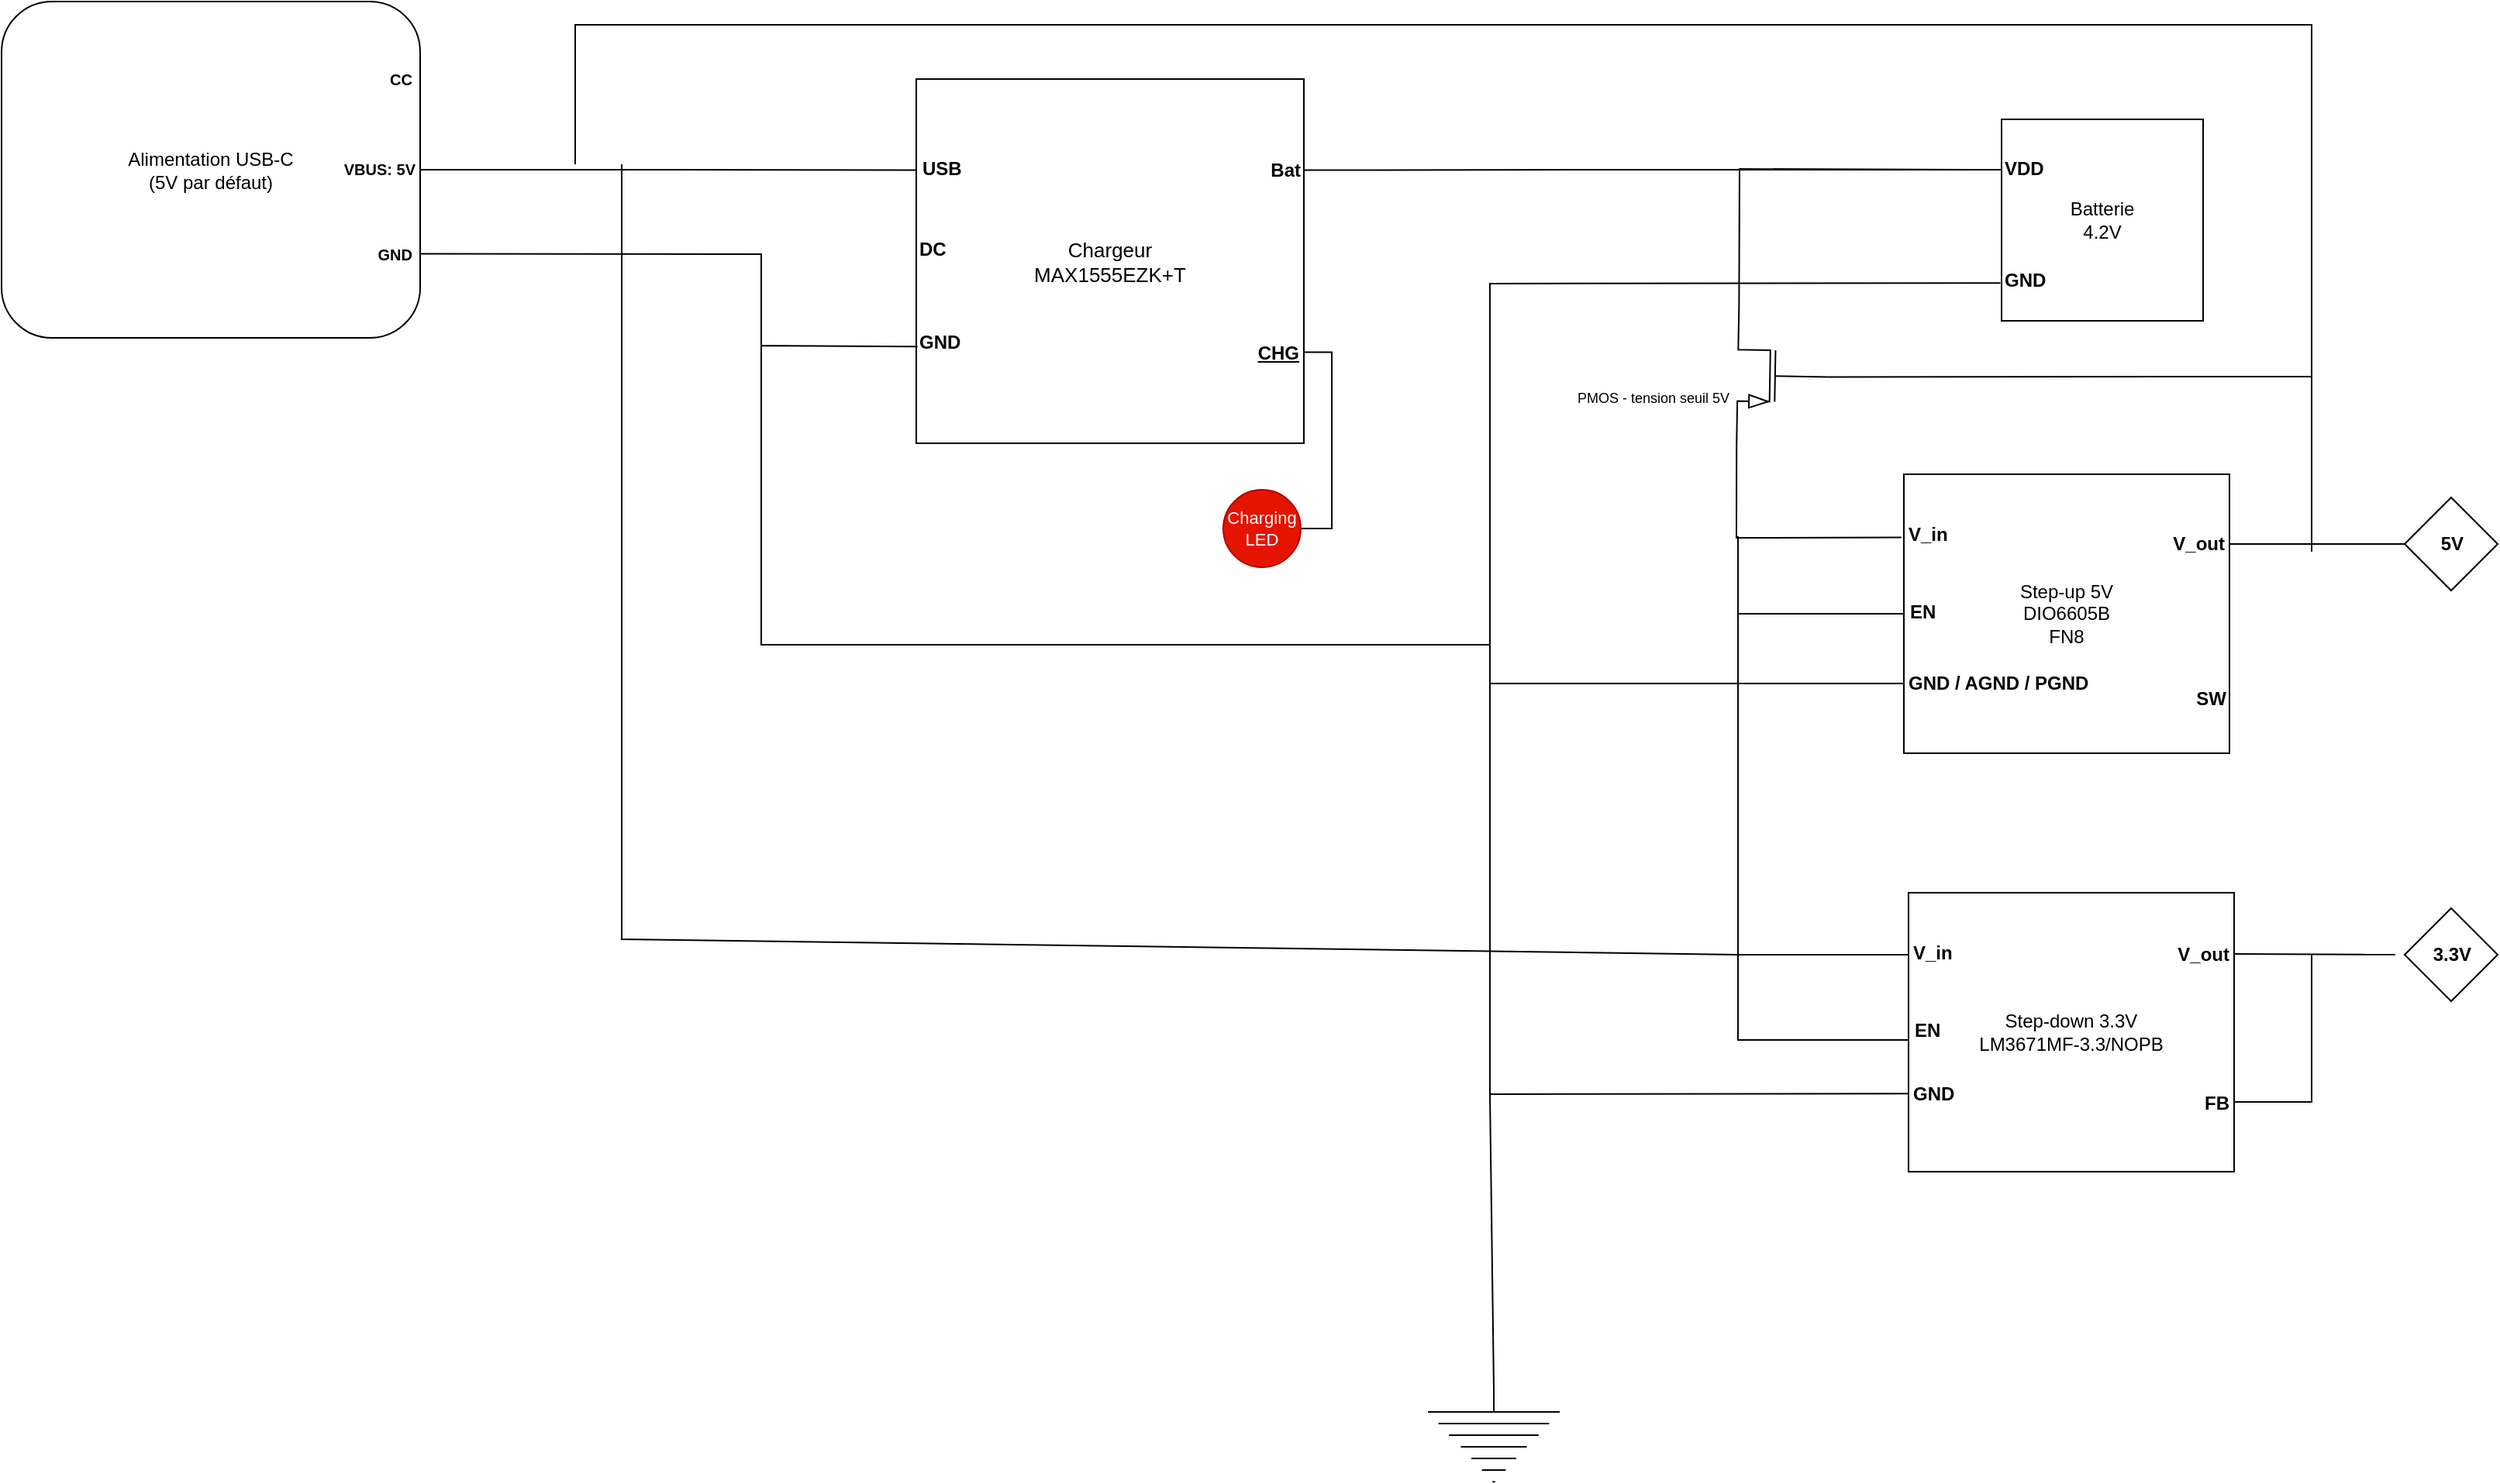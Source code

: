<mxfile>
    <diagram id="GRGsdlj5yzgLRBacjzJt" name="Page-1">
        <mxGraphModel dx="2121" dy="595" grid="1" gridSize="10" guides="1" tooltips="1" connect="1" arrows="1" fold="1" page="1" pageScale="1" pageWidth="827" pageHeight="1169" math="0" shadow="0">
            <root>
                <mxCell id="0"/>
                <mxCell id="1" parent="0"/>
                <mxCell id="t5J90V0ew_fXhRU_Fx8T-35" style="edgeStyle=orthogonalEdgeStyle;rounded=0;orthogonalLoop=1;jettySize=auto;html=1;entryX=0;entryY=0.25;entryDx=0;entryDy=0;fontSize=12;endArrow=none;endFill=0;" parent="1" source="t5J90V0ew_fXhRU_Fx8T-3" target="t5J90V0ew_fXhRU_Fx8T-29" edge="1">
                    <mxGeometry relative="1" as="geometry"/>
                </mxCell>
                <mxCell id="t5J90V0ew_fXhRU_Fx8T-3" value="&lt;div&gt;Alimentation USB-C&lt;/div&gt;&lt;div&gt;(5V par défaut)&lt;br&gt;&lt;/div&gt;" style="rounded=1;whiteSpace=wrap;html=1;" parent="1" vertex="1">
                    <mxGeometry x="-610" y="25" width="270" height="217" as="geometry"/>
                </mxCell>
                <mxCell id="t5J90V0ew_fXhRU_Fx8T-36" style="edgeStyle=orthogonalEdgeStyle;rounded=0;orthogonalLoop=1;jettySize=auto;html=1;exitX=0;exitY=0.25;exitDx=0;exitDy=0;entryX=1;entryY=0.25;entryDx=0;entryDy=0;fontSize=12;endArrow=none;endFill=0;" parent="1" source="t5J90V0ew_fXhRU_Fx8T-6" target="t5J90V0ew_fXhRU_Fx8T-29" edge="1">
                    <mxGeometry relative="1" as="geometry"/>
                </mxCell>
                <mxCell id="t5J90V0ew_fXhRU_Fx8T-6" value="&lt;div&gt;Batterie&lt;/div&gt;&lt;div&gt;4.2V&lt;br&gt;&lt;/div&gt;" style="whiteSpace=wrap;html=1;aspect=fixed;" parent="1" vertex="1">
                    <mxGeometry x="680" y="101" width="130" height="130" as="geometry"/>
                </mxCell>
                <mxCell id="t5J90V0ew_fXhRU_Fx8T-37" style="edgeStyle=orthogonalEdgeStyle;rounded=0;orthogonalLoop=1;jettySize=auto;html=1;exitX=1;exitY=0.5;exitDx=0;exitDy=0;fontSize=12;endArrow=none;endFill=0;entryX=1;entryY=0.75;entryDx=0;entryDy=0;" parent="1" source="t5J90V0ew_fXhRU_Fx8T-26" target="t5J90V0ew_fXhRU_Fx8T-29" edge="1">
                    <mxGeometry relative="1" as="geometry">
                        <mxPoint x="250" y="340" as="targetPoint"/>
                    </mxGeometry>
                </mxCell>
                <mxCell id="t5J90V0ew_fXhRU_Fx8T-26" value="&lt;div style=&quot;font-size: 11px;&quot;&gt;&lt;font style=&quot;font-size: 11px;&quot;&gt;Charging&lt;/font&gt;&lt;/div&gt;&lt;div style=&quot;font-size: 11px;&quot;&gt;&lt;font style=&quot;font-size: 11px;&quot;&gt;LED&lt;/font&gt;&lt;br&gt;&lt;/div&gt;" style="ellipse;whiteSpace=wrap;html=1;aspect=fixed;fillColor=#e51400;fontColor=#ffffff;strokeColor=#B20000;" parent="1" vertex="1">
                    <mxGeometry x="178" y="340" width="50" height="50" as="geometry"/>
                </mxCell>
                <mxCell id="t5J90V0ew_fXhRU_Fx8T-38" value="" style="group" parent="1" connectable="0" vertex="1">
                    <mxGeometry x="-20" y="75" width="250" height="235" as="geometry"/>
                </mxCell>
                <mxCell id="t5J90V0ew_fXhRU_Fx8T-29" value="&lt;div&gt;Chargeur&lt;/div&gt;&lt;div&gt;MAX1555EZK+T&lt;br&gt;&lt;/div&gt;" style="rounded=0;whiteSpace=wrap;html=1;fontSize=13;" parent="t5J90V0ew_fXhRU_Fx8T-38" vertex="1">
                    <mxGeometry width="250" height="235" as="geometry"/>
                </mxCell>
                <mxCell id="t5J90V0ew_fXhRU_Fx8T-30" value="USB" style="text;html=1;resizable=0;autosize=1;align=left;verticalAlign=middle;points=[];fillColor=none;strokeColor=none;rounded=0;fontSize=12;fontStyle=1" parent="t5J90V0ew_fXhRU_Fx8T-38" vertex="1">
                    <mxGeometry x="2" y="43" width="50" height="30" as="geometry"/>
                </mxCell>
                <mxCell id="t5J90V0ew_fXhRU_Fx8T-31" value="DC" style="text;html=1;resizable=0;autosize=1;align=left;verticalAlign=middle;points=[];fillColor=none;strokeColor=none;rounded=0;fontSize=12;fontStyle=1" parent="t5J90V0ew_fXhRU_Fx8T-38" vertex="1">
                    <mxGeometry y="95" width="40" height="30" as="geometry"/>
                </mxCell>
                <mxCell id="t5J90V0ew_fXhRU_Fx8T-32" value="GND" style="text;html=1;resizable=0;autosize=1;align=left;verticalAlign=middle;points=[];fillColor=none;strokeColor=none;rounded=0;fontSize=12;fontStyle=1" parent="t5J90V0ew_fXhRU_Fx8T-38" vertex="1">
                    <mxGeometry y="155" width="50" height="30" as="geometry"/>
                </mxCell>
                <mxCell id="t5J90V0ew_fXhRU_Fx8T-33" value="&lt;div align=&quot;right&quot;&gt;Bat&lt;/div&gt;" style="text;html=1;resizable=0;autosize=1;align=right;verticalAlign=middle;points=[];fillColor=none;strokeColor=none;rounded=0;fontSize=12;fontStyle=1" parent="t5J90V0ew_fXhRU_Fx8T-38" vertex="1">
                    <mxGeometry x="209" y="44" width="40" height="30" as="geometry"/>
                </mxCell>
                <mxCell id="t5J90V0ew_fXhRU_Fx8T-34" value="&lt;u&gt;CHG&lt;/u&gt;" style="text;html=1;resizable=0;autosize=1;align=right;verticalAlign=middle;points=[];fillColor=none;strokeColor=none;rounded=0;fontSize=12;fontStyle=1" parent="t5J90V0ew_fXhRU_Fx8T-38" vertex="1">
                    <mxGeometry x="198" y="162" width="50" height="30" as="geometry"/>
                </mxCell>
                <mxCell id="t5J90V0ew_fXhRU_Fx8T-46" style="edgeStyle=orthogonalEdgeStyle;rounded=0;orthogonalLoop=1;jettySize=auto;html=1;exitX=1;exitY=0.25;exitDx=0;exitDy=0;fontSize=12;endArrow=none;endFill=0;entryX=0;entryY=0.5;entryDx=0;entryDy=0;entryPerimeter=0;" parent="1" source="t5J90V0ew_fXhRU_Fx8T-39" target="t5J90V0ew_fXhRU_Fx8T-47" edge="1">
                    <mxGeometry relative="1" as="geometry">
                        <mxPoint x="690" y="143.5" as="sourcePoint"/>
                        <mxPoint x="900" y="370" as="targetPoint"/>
                    </mxGeometry>
                </mxCell>
                <mxCell id="t5J90V0ew_fXhRU_Fx8T-49" value="" style="group" parent="1" connectable="0" vertex="1">
                    <mxGeometry x="939" y="345" width="61" height="60" as="geometry"/>
                </mxCell>
                <mxCell id="t5J90V0ew_fXhRU_Fx8T-47" value="" style="pointerEvents=1;verticalLabelPosition=bottom;shadow=0;dashed=0;align=center;html=1;verticalAlign=top;shape=mxgraph.electrical.signal_sources.source;aspect=fixed;points=[[0.5,0,0],[1,0.5,0],[0.5,1,0],[0,0.5,0]];elSignalType=none;elSourceType=dependent;fontSize=12;" parent="t5J90V0ew_fXhRU_Fx8T-49" vertex="1">
                    <mxGeometry x="1" width="60" height="60" as="geometry"/>
                </mxCell>
                <mxCell id="t5J90V0ew_fXhRU_Fx8T-48" value="5V" style="text;html=1;resizable=0;autosize=1;align=right;verticalAlign=middle;points=[];fillColor=none;strokeColor=none;rounded=0;fontSize=12;fontStyle=1" parent="t5J90V0ew_fXhRU_Fx8T-49" vertex="1">
                    <mxGeometry y="15" width="40" height="30" as="geometry"/>
                </mxCell>
                <mxCell id="t5J90V0ew_fXhRU_Fx8T-52" value="" style="endArrow=none;html=1;strokeWidth=1;rounded=0;fontSize=12;entryX=0;entryY=0.5;entryDx=0;entryDy=0;" parent="1" target="t5J90V0ew_fXhRU_Fx8T-39" edge="1">
                    <mxGeometry width="100" relative="1" as="geometry">
                        <mxPoint x="510" y="370" as="sourcePoint"/>
                        <mxPoint x="780" y="540" as="targetPoint"/>
                        <Array as="points">
                            <mxPoint x="510" y="420"/>
                        </Array>
                    </mxGeometry>
                </mxCell>
                <mxCell id="t5J90V0ew_fXhRU_Fx8T-56" value="" style="group" parent="1" connectable="0" vertex="1">
                    <mxGeometry x="617" y="330" width="210" height="180" as="geometry"/>
                </mxCell>
                <mxCell id="t5J90V0ew_fXhRU_Fx8T-39" value="&lt;div&gt;Step-up 5V&lt;/div&gt;&lt;div&gt;DIO6605B&lt;br&gt;&lt;/div&gt;FN8" style="rounded=0;whiteSpace=wrap;html=1;fontSize=12;" parent="t5J90V0ew_fXhRU_Fx8T-56" vertex="1">
                    <mxGeometry width="210" height="180" as="geometry"/>
                </mxCell>
                <mxCell id="t5J90V0ew_fXhRU_Fx8T-40" value="V_in" style="text;html=1;resizable=0;autosize=1;align=left;verticalAlign=middle;points=[];fillColor=none;strokeColor=none;rounded=0;fontSize=12;fontStyle=1" parent="t5J90V0ew_fXhRU_Fx8T-56" vertex="1">
                    <mxGeometry x="1" y="24" width="50" height="30" as="geometry"/>
                </mxCell>
                <mxCell id="t5J90V0ew_fXhRU_Fx8T-41" value="V_out" style="text;html=1;resizable=0;autosize=1;align=right;verticalAlign=middle;points=[];fillColor=none;strokeColor=none;rounded=0;fontSize=12;fontStyle=1" parent="t5J90V0ew_fXhRU_Fx8T-56" vertex="1">
                    <mxGeometry x="148" y="30" width="60" height="30" as="geometry"/>
                </mxCell>
                <mxCell id="t5J90V0ew_fXhRU_Fx8T-42" value="EN" style="text;html=1;resizable=0;autosize=1;align=left;verticalAlign=middle;points=[];fillColor=none;strokeColor=none;rounded=0;fontSize=12;fontStyle=1" parent="t5J90V0ew_fXhRU_Fx8T-56" vertex="1">
                    <mxGeometry x="2" y="74" width="40" height="30" as="geometry"/>
                </mxCell>
                <mxCell id="t5J90V0ew_fXhRU_Fx8T-43" value="GND / AGND / PGND" style="text;html=1;resizable=0;autosize=1;align=left;verticalAlign=middle;points=[];fillColor=none;strokeColor=none;rounded=0;fontSize=12;fontStyle=1" parent="t5J90V0ew_fXhRU_Fx8T-56" vertex="1">
                    <mxGeometry x="1" y="120" width="130" height="30" as="geometry"/>
                </mxCell>
                <mxCell id="t5J90V0ew_fXhRU_Fx8T-44" value="SW" style="text;html=1;resizable=0;autosize=1;align=right;verticalAlign=middle;points=[];fillColor=none;strokeColor=none;rounded=0;fontSize=12;fontStyle=1" parent="t5J90V0ew_fXhRU_Fx8T-56" vertex="1">
                    <mxGeometry x="169" y="130" width="40" height="30" as="geometry"/>
                </mxCell>
                <mxCell id="t5J90V0ew_fXhRU_Fx8T-57" value="" style="group" parent="1" connectable="0" vertex="1">
                    <mxGeometry x="939" y="610" width="61" height="60" as="geometry"/>
                </mxCell>
                <mxCell id="t5J90V0ew_fXhRU_Fx8T-58" value="" style="pointerEvents=1;verticalLabelPosition=bottom;shadow=0;dashed=0;align=center;html=1;verticalAlign=top;shape=mxgraph.electrical.signal_sources.source;aspect=fixed;points=[[0.5,0,0],[1,0.5,0],[0.5,1,0],[0,0.5,0]];elSignalType=none;elSourceType=dependent;fontSize=12;" parent="t5J90V0ew_fXhRU_Fx8T-57" vertex="1">
                    <mxGeometry x="1" width="60" height="60" as="geometry"/>
                </mxCell>
                <mxCell id="t5J90V0ew_fXhRU_Fx8T-59" value="3.3V" style="text;html=1;resizable=0;autosize=1;align=right;verticalAlign=middle;points=[];fillColor=none;strokeColor=none;rounded=0;fontSize=12;fontStyle=1" parent="t5J90V0ew_fXhRU_Fx8T-57" vertex="1">
                    <mxGeometry x="-5" y="15" width="50" height="30" as="geometry"/>
                </mxCell>
                <mxCell id="t5J90V0ew_fXhRU_Fx8T-60" value="" style="group" parent="1" connectable="0" vertex="1">
                    <mxGeometry x="620" y="600" width="210" height="180" as="geometry"/>
                </mxCell>
                <mxCell id="t5J90V0ew_fXhRU_Fx8T-61" value="&lt;div&gt;Step-down 3.3V&lt;/div&gt;&lt;div&gt;LM3671MF-3.3/NOPB&lt;br&gt;&lt;/div&gt;" style="rounded=0;whiteSpace=wrap;html=1;fontSize=12;" parent="t5J90V0ew_fXhRU_Fx8T-60" vertex="1">
                    <mxGeometry width="210" height="180" as="geometry"/>
                </mxCell>
                <mxCell id="t5J90V0ew_fXhRU_Fx8T-62" value="V_in" style="text;html=1;resizable=0;autosize=1;align=left;verticalAlign=middle;points=[];fillColor=none;strokeColor=none;rounded=0;fontSize=12;fontStyle=1" parent="t5J90V0ew_fXhRU_Fx8T-60" vertex="1">
                    <mxGeometry x="1" y="24" width="50" height="30" as="geometry"/>
                </mxCell>
                <mxCell id="t5J90V0ew_fXhRU_Fx8T-63" value="V_out" style="text;html=1;resizable=0;autosize=1;align=right;verticalAlign=middle;points=[];fillColor=none;strokeColor=none;rounded=0;fontSize=12;fontStyle=1" parent="t5J90V0ew_fXhRU_Fx8T-60" vertex="1">
                    <mxGeometry x="148" y="25" width="60" height="30" as="geometry"/>
                </mxCell>
                <mxCell id="t5J90V0ew_fXhRU_Fx8T-64" value="EN" style="text;html=1;resizable=0;autosize=1;align=left;verticalAlign=middle;points=[];fillColor=none;strokeColor=none;rounded=0;fontSize=12;fontStyle=1" parent="t5J90V0ew_fXhRU_Fx8T-60" vertex="1">
                    <mxGeometry x="2" y="74" width="40" height="30" as="geometry"/>
                </mxCell>
                <mxCell id="t5J90V0ew_fXhRU_Fx8T-65" value="GND" style="text;html=1;resizable=0;autosize=1;align=left;verticalAlign=middle;points=[];fillColor=none;strokeColor=none;rounded=0;fontSize=12;fontStyle=1" parent="t5J90V0ew_fXhRU_Fx8T-60" vertex="1">
                    <mxGeometry x="1" y="115" width="50" height="30" as="geometry"/>
                </mxCell>
                <mxCell id="t5J90V0ew_fXhRU_Fx8T-66" value="FB" style="text;html=1;resizable=0;autosize=1;align=right;verticalAlign=middle;points=[];fillColor=none;strokeColor=none;rounded=0;fontSize=12;fontStyle=1" parent="t5J90V0ew_fXhRU_Fx8T-60" vertex="1">
                    <mxGeometry x="168" y="121" width="40" height="30" as="geometry"/>
                </mxCell>
                <mxCell id="t5J90V0ew_fXhRU_Fx8T-67" value="" style="endArrow=none;html=1;strokeWidth=1;rounded=0;fontSize=12;" parent="1" edge="1">
                    <mxGeometry width="100" relative="1" as="geometry">
                        <mxPoint x="510" y="420" as="sourcePoint"/>
                        <mxPoint x="620" y="640" as="targetPoint"/>
                        <Array as="points">
                            <mxPoint x="510" y="640"/>
                        </Array>
                    </mxGeometry>
                </mxCell>
                <mxCell id="t5J90V0ew_fXhRU_Fx8T-68" value="" style="endArrow=none;html=1;strokeWidth=1;rounded=0;fontSize=12;" parent="1" edge="1">
                    <mxGeometry width="100" relative="1" as="geometry">
                        <mxPoint x="510" y="640" as="sourcePoint"/>
                        <mxPoint x="620" y="695" as="targetPoint"/>
                        <Array as="points">
                            <mxPoint x="510" y="695"/>
                        </Array>
                    </mxGeometry>
                </mxCell>
                <mxCell id="t5J90V0ew_fXhRU_Fx8T-69" value="" style="endArrow=none;html=1;strokeWidth=1;rounded=0;fontSize=12;" parent="1" target="t5J90V0ew_fXhRU_Fx8T-59" edge="1">
                    <mxGeometry width="100" relative="1" as="geometry">
                        <mxPoint x="830" y="639.5" as="sourcePoint"/>
                        <mxPoint x="930" y="670" as="targetPoint"/>
                    </mxGeometry>
                </mxCell>
                <mxCell id="t5J90V0ew_fXhRU_Fx8T-71" value="" style="endArrow=none;html=1;strokeWidth=1;rounded=0;fontSize=12;exitX=1;exitY=0.75;exitDx=0;exitDy=0;" parent="1" source="t5J90V0ew_fXhRU_Fx8T-61" edge="1">
                    <mxGeometry width="100" relative="1" as="geometry">
                        <mxPoint x="830" y="740" as="sourcePoint"/>
                        <mxPoint x="880" y="640" as="targetPoint"/>
                        <Array as="points">
                            <mxPoint x="880" y="735"/>
                        </Array>
                    </mxGeometry>
                </mxCell>
                <mxCell id="t5J90V0ew_fXhRU_Fx8T-72" value="GND" style="text;html=1;resizable=0;autosize=1;align=left;verticalAlign=middle;points=[];fillColor=none;strokeColor=none;rounded=0;fontSize=12;fontStyle=1" parent="1" vertex="1">
                    <mxGeometry x="680" y="190" width="50" height="30" as="geometry"/>
                </mxCell>
                <mxCell id="t5J90V0ew_fXhRU_Fx8T-73" value="" style="pointerEvents=1;verticalLabelPosition=bottom;shadow=0;dashed=0;align=center;html=1;verticalAlign=top;shape=mxgraph.electrical.signal_sources.protective_earth;fontSize=12;" parent="1" vertex="1">
                    <mxGeometry x="310" y="920" width="85" height="60" as="geometry"/>
                </mxCell>
                <mxCell id="t5J90V0ew_fXhRU_Fx8T-74" value="" style="endArrow=none;html=1;strokeWidth=1;rounded=0;fontSize=12;entryX=0.001;entryY=0.72;entryDx=0;entryDy=0;exitX=0.5;exitY=0;exitDx=0;exitDy=0;exitPerimeter=0;entryPerimeter=0;" parent="1" source="t5J90V0ew_fXhRU_Fx8T-73" target="t5J90V0ew_fXhRU_Fx8T-61" edge="1">
                    <mxGeometry width="100" relative="1" as="geometry">
                        <mxPoint x="310" y="770" as="sourcePoint"/>
                        <mxPoint x="410" y="770" as="targetPoint"/>
                        <Array as="points">
                            <mxPoint x="350" y="730"/>
                        </Array>
                    </mxGeometry>
                </mxCell>
                <mxCell id="t5J90V0ew_fXhRU_Fx8T-75" value="" style="endArrow=none;html=1;strokeWidth=1;rounded=0;fontSize=12;entryX=0;entryY=0.75;entryDx=0;entryDy=0;" parent="1" target="t5J90V0ew_fXhRU_Fx8T-39" edge="1">
                    <mxGeometry width="100" relative="1" as="geometry">
                        <mxPoint x="350" y="730" as="sourcePoint"/>
                        <mxPoint x="370" y="680" as="targetPoint"/>
                        <Array as="points">
                            <mxPoint x="350" y="465"/>
                        </Array>
                    </mxGeometry>
                </mxCell>
                <mxCell id="t5J90V0ew_fXhRU_Fx8T-76" value="" style="endArrow=none;html=1;strokeWidth=1;rounded=0;fontSize=12;entryX=-0.017;entryY=0.554;entryDx=0;entryDy=0;entryPerimeter=0;" parent="1" target="t5J90V0ew_fXhRU_Fx8T-72" edge="1">
                    <mxGeometry width="100" relative="1" as="geometry">
                        <mxPoint x="350" y="470" as="sourcePoint"/>
                        <mxPoint x="480" y="360" as="targetPoint"/>
                        <Array as="points">
                            <mxPoint x="350" y="207"/>
                        </Array>
                    </mxGeometry>
                </mxCell>
                <mxCell id="t5J90V0ew_fXhRU_Fx8T-77" value="" style="endArrow=none;html=1;strokeWidth=1;rounded=0;fontSize=12;entryX=0.016;entryY=0.587;entryDx=0;entryDy=0;entryPerimeter=0;" parent="1" target="t5J90V0ew_fXhRU_Fx8T-32" edge="1">
                    <mxGeometry width="100" relative="1" as="geometry">
                        <mxPoint x="350" y="440" as="sourcePoint"/>
                        <mxPoint x="-20" y="310" as="targetPoint"/>
                        <Array as="points">
                            <mxPoint x="-120" y="440"/>
                            <mxPoint x="-120" y="247"/>
                        </Array>
                    </mxGeometry>
                </mxCell>
                <mxCell id="t5J90V0ew_fXhRU_Fx8T-79" value="VBUS: 5V" style="text;html=1;resizable=0;autosize=1;align=right;verticalAlign=middle;points=[];fillColor=none;strokeColor=none;rounded=0;fontSize=10;fontStyle=1" parent="1" vertex="1">
                    <mxGeometry x="-412" y="118" width="70" height="30" as="geometry"/>
                </mxCell>
                <mxCell id="t5J90V0ew_fXhRU_Fx8T-80" value="&lt;div align=&quot;right&quot;&gt;GND&lt;/div&gt;" style="text;html=1;resizable=0;autosize=1;align=right;verticalAlign=middle;points=[];fillColor=none;strokeColor=none;rounded=0;fontSize=10;fontStyle=1" parent="1" vertex="1">
                    <mxGeometry x="-394" y="173" width="50" height="30" as="geometry"/>
                </mxCell>
                <mxCell id="t5J90V0ew_fXhRU_Fx8T-81" value="CC" style="text;html=1;resizable=0;autosize=1;align=right;verticalAlign=middle;points=[];fillColor=none;strokeColor=none;rounded=0;fontSize=10;fontStyle=1" parent="1" vertex="1">
                    <mxGeometry x="-384" y="60" width="40" height="30" as="geometry"/>
                </mxCell>
                <mxCell id="t5J90V0ew_fXhRU_Fx8T-82" value="" style="endArrow=none;html=1;strokeWidth=1;rounded=0;fontSize=10;exitX=1;exitY=0.75;exitDx=0;exitDy=0;" parent="1" source="t5J90V0ew_fXhRU_Fx8T-3" edge="1">
                    <mxGeometry width="100" relative="1" as="geometry">
                        <mxPoint x="-320" y="240" as="sourcePoint"/>
                        <mxPoint x="-120" y="250" as="targetPoint"/>
                        <Array as="points">
                            <mxPoint x="-120" y="188"/>
                        </Array>
                    </mxGeometry>
                </mxCell>
                <mxCell id="t5J90V0ew_fXhRU_Fx8T-83" value="" style="endArrow=none;html=1;strokeWidth=1;rounded=0;fontSize=10;" parent="1" edge="1">
                    <mxGeometry width="100" relative="1" as="geometry">
                        <mxPoint x="-240" y="130" as="sourcePoint"/>
                        <mxPoint x="880" y="380" as="targetPoint"/>
                        <Array as="points">
                            <mxPoint x="-240" y="40"/>
                            <mxPoint x="880" y="40"/>
                        </Array>
                    </mxGeometry>
                </mxCell>
                <mxCell id="t5J90V0ew_fXhRU_Fx8T-84" value="" style="verticalLabelPosition=bottom;shadow=0;dashed=0;align=center;html=1;verticalAlign=top;shape=mxgraph.electrical.transistors.pmos;pointerEvents=1;fontSize=10;rotation=-179;" parent="1" vertex="1">
                    <mxGeometry x="509.88" y="211.41" width="58.07" height="110.57" as="geometry"/>
                </mxCell>
                <mxCell id="t5J90V0ew_fXhRU_Fx8T-85" value="" style="endArrow=none;html=1;strokeWidth=1;rounded=0;fontSize=10;exitX=0;exitY=0.5;exitDx=0;exitDy=0;exitPerimeter=0;" parent="1" source="t5J90V0ew_fXhRU_Fx8T-84" edge="1">
                    <mxGeometry width="100" relative="1" as="geometry">
                        <mxPoint x="650" y="280" as="sourcePoint"/>
                        <mxPoint x="880" y="267" as="targetPoint"/>
                    </mxGeometry>
                </mxCell>
                <mxCell id="t5J90V0ew_fXhRU_Fx8T-86" value="" style="endArrow=none;html=1;strokeWidth=1;rounded=0;fontSize=10;exitX=1;exitY=1;exitDx=0;exitDy=0;exitPerimeter=0;entryX=0;entryY=0.25;entryDx=0;entryDy=0;" parent="1" source="t5J90V0ew_fXhRU_Fx8T-84" target="t5J90V0ew_fXhRU_Fx8T-6" edge="1">
                    <mxGeometry width="100" relative="1" as="geometry">
                        <mxPoint x="517" y="260.17" as="sourcePoint"/>
                        <mxPoint x="550" y="160" as="targetPoint"/>
                        <Array as="points">
                            <mxPoint x="511" y="133"/>
                        </Array>
                    </mxGeometry>
                </mxCell>
                <mxCell id="t5J90V0ew_fXhRU_Fx8T-87" value="" style="endArrow=none;html=1;strokeWidth=1;rounded=0;fontSize=10;entryX=-0.052;entryY=0.56;entryDx=0;entryDy=0;entryPerimeter=0;exitX=1;exitY=0;exitDx=0;exitDy=0;exitPerimeter=0;" parent="1" source="t5J90V0ew_fXhRU_Fx8T-84" target="t5J90V0ew_fXhRU_Fx8T-40" edge="1">
                    <mxGeometry width="100" relative="1" as="geometry">
                        <mxPoint x="500" y="364.8" as="sourcePoint"/>
                        <mxPoint x="600" y="364.8" as="targetPoint"/>
                        <Array as="points">
                            <mxPoint x="509" y="371"/>
                        </Array>
                    </mxGeometry>
                </mxCell>
                <mxCell id="t5J90V0ew_fXhRU_Fx8T-88" value="&lt;font style=&quot;font-size: 9px;&quot;&gt;PMOS - tension seuil 5V&lt;/font&gt;" style="text;html=1;resizable=0;autosize=1;align=center;verticalAlign=middle;points=[];fillColor=none;strokeColor=none;rounded=0;fontSize=10;" parent="1" vertex="1">
                    <mxGeometry x="395" y="265.17" width="120" height="30" as="geometry"/>
                </mxCell>
                <mxCell id="t5J90V0ew_fXhRU_Fx8T-89" value="" style="endArrow=none;html=1;strokeWidth=1;rounded=0;fontSize=9;" parent="1" edge="1">
                    <mxGeometry width="100" relative="1" as="geometry">
                        <mxPoint x="-210" y="130" as="sourcePoint"/>
                        <mxPoint x="510" y="640" as="targetPoint"/>
                        <Array as="points">
                            <mxPoint x="-210" y="630"/>
                        </Array>
                    </mxGeometry>
                </mxCell>
                <mxCell id="2" value="VDD" style="text;html=1;resizable=0;autosize=1;align=left;verticalAlign=middle;points=[];fillColor=none;strokeColor=none;rounded=0;fontSize=12;fontStyle=1" vertex="1" parent="1">
                    <mxGeometry x="680" y="123" width="40" height="20" as="geometry"/>
                </mxCell>
            </root>
        </mxGraphModel>
    </diagram>
</mxfile>